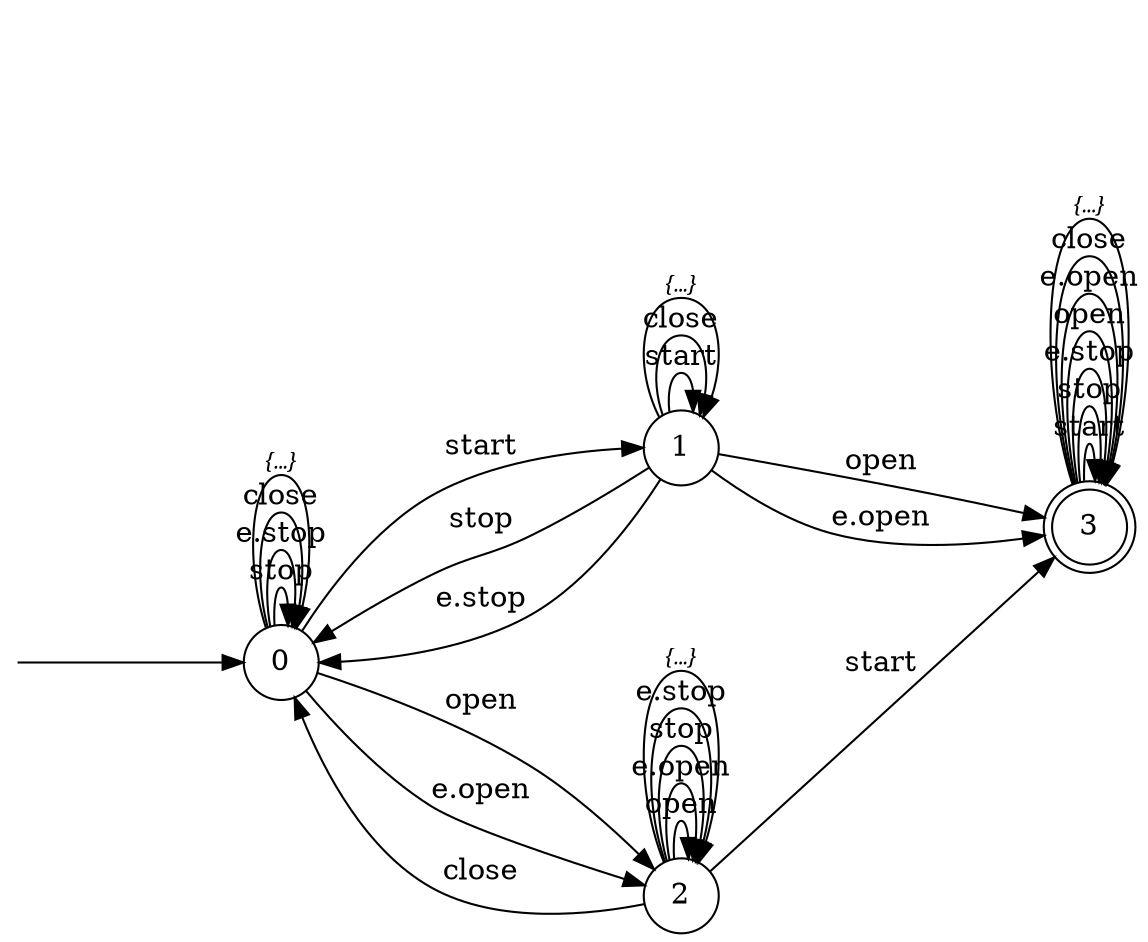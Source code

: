 digraph G {
  graph [rankdir="LR" ranksep=1.5];
  node [color="black" fillcolor="white" shape="circle" style="filled"]
  zz [label="" color="white" fillcolor="white" shape="circle" style="filled" 
      width=0.05 height=0.05 fixedsize=true ];
  0 [];
  1 [];
  2 [];
  3 [shape="doublecircle"];
  zz -> 0 [label=""];

  0 -> 0 [label="stop"];
  0 -> 0 [label="e.stop"];
  0 -> 0 [label="close"];
  0 -> 0 [label="{...}" fontname="italic" fontsize=10];

  0 -> 1 [label="start"];
  1 -> 0 [label="stop"];
  1 -> 0 [label="e.stop"];

  1 -> 1 [label="start"];
  1 -> 1 [label="close"];
  1 -> 1 [label="{...}" fontname="italic" fontsize=10];

  2 -> 2 [label="open"];
  2 -> 2 [label="e.open"];
  2 -> 2 [label="stop"];
  2 -> 2 [label="e.stop"];
  2 -> 2 [label="{...}" fontname="italic" fontsize=10];

  0 -> 2 [label="open"];
  0 -> 2 [label="e.open"];
  2 -> 0 [label="close"];

  3 -> 3 [label="start"];
  3 -> 3 [label="stop"];
  3 -> 3 [label="e.stop"];
  3 -> 3 [label="open"];
  3 -> 3 [label="e.open"];
  3 -> 3 [label="close"];
  3 -> 3 [label="{...}" fontname="italic" fontsize=10];

  1 -> 3 [label="open"];
  1 -> 3 [label="e.open"];
  2 -> 3 [label="start"];
}
